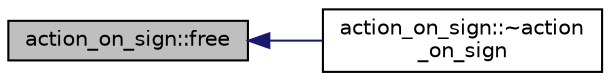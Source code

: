 digraph "action_on_sign::free"
{
  edge [fontname="Helvetica",fontsize="10",labelfontname="Helvetica",labelfontsize="10"];
  node [fontname="Helvetica",fontsize="10",shape=record];
  rankdir="LR";
  Node224 [label="action_on_sign::free",height=0.2,width=0.4,color="black", fillcolor="grey75", style="filled", fontcolor="black"];
  Node224 -> Node225 [dir="back",color="midnightblue",fontsize="10",style="solid",fontname="Helvetica"];
  Node225 [label="action_on_sign::~action\l_on_sign",height=0.2,width=0.4,color="black", fillcolor="white", style="filled",URL="$da/d06/classaction__on__sign.html#a64412ea8878684dc7d116d7f43a41041"];
}
